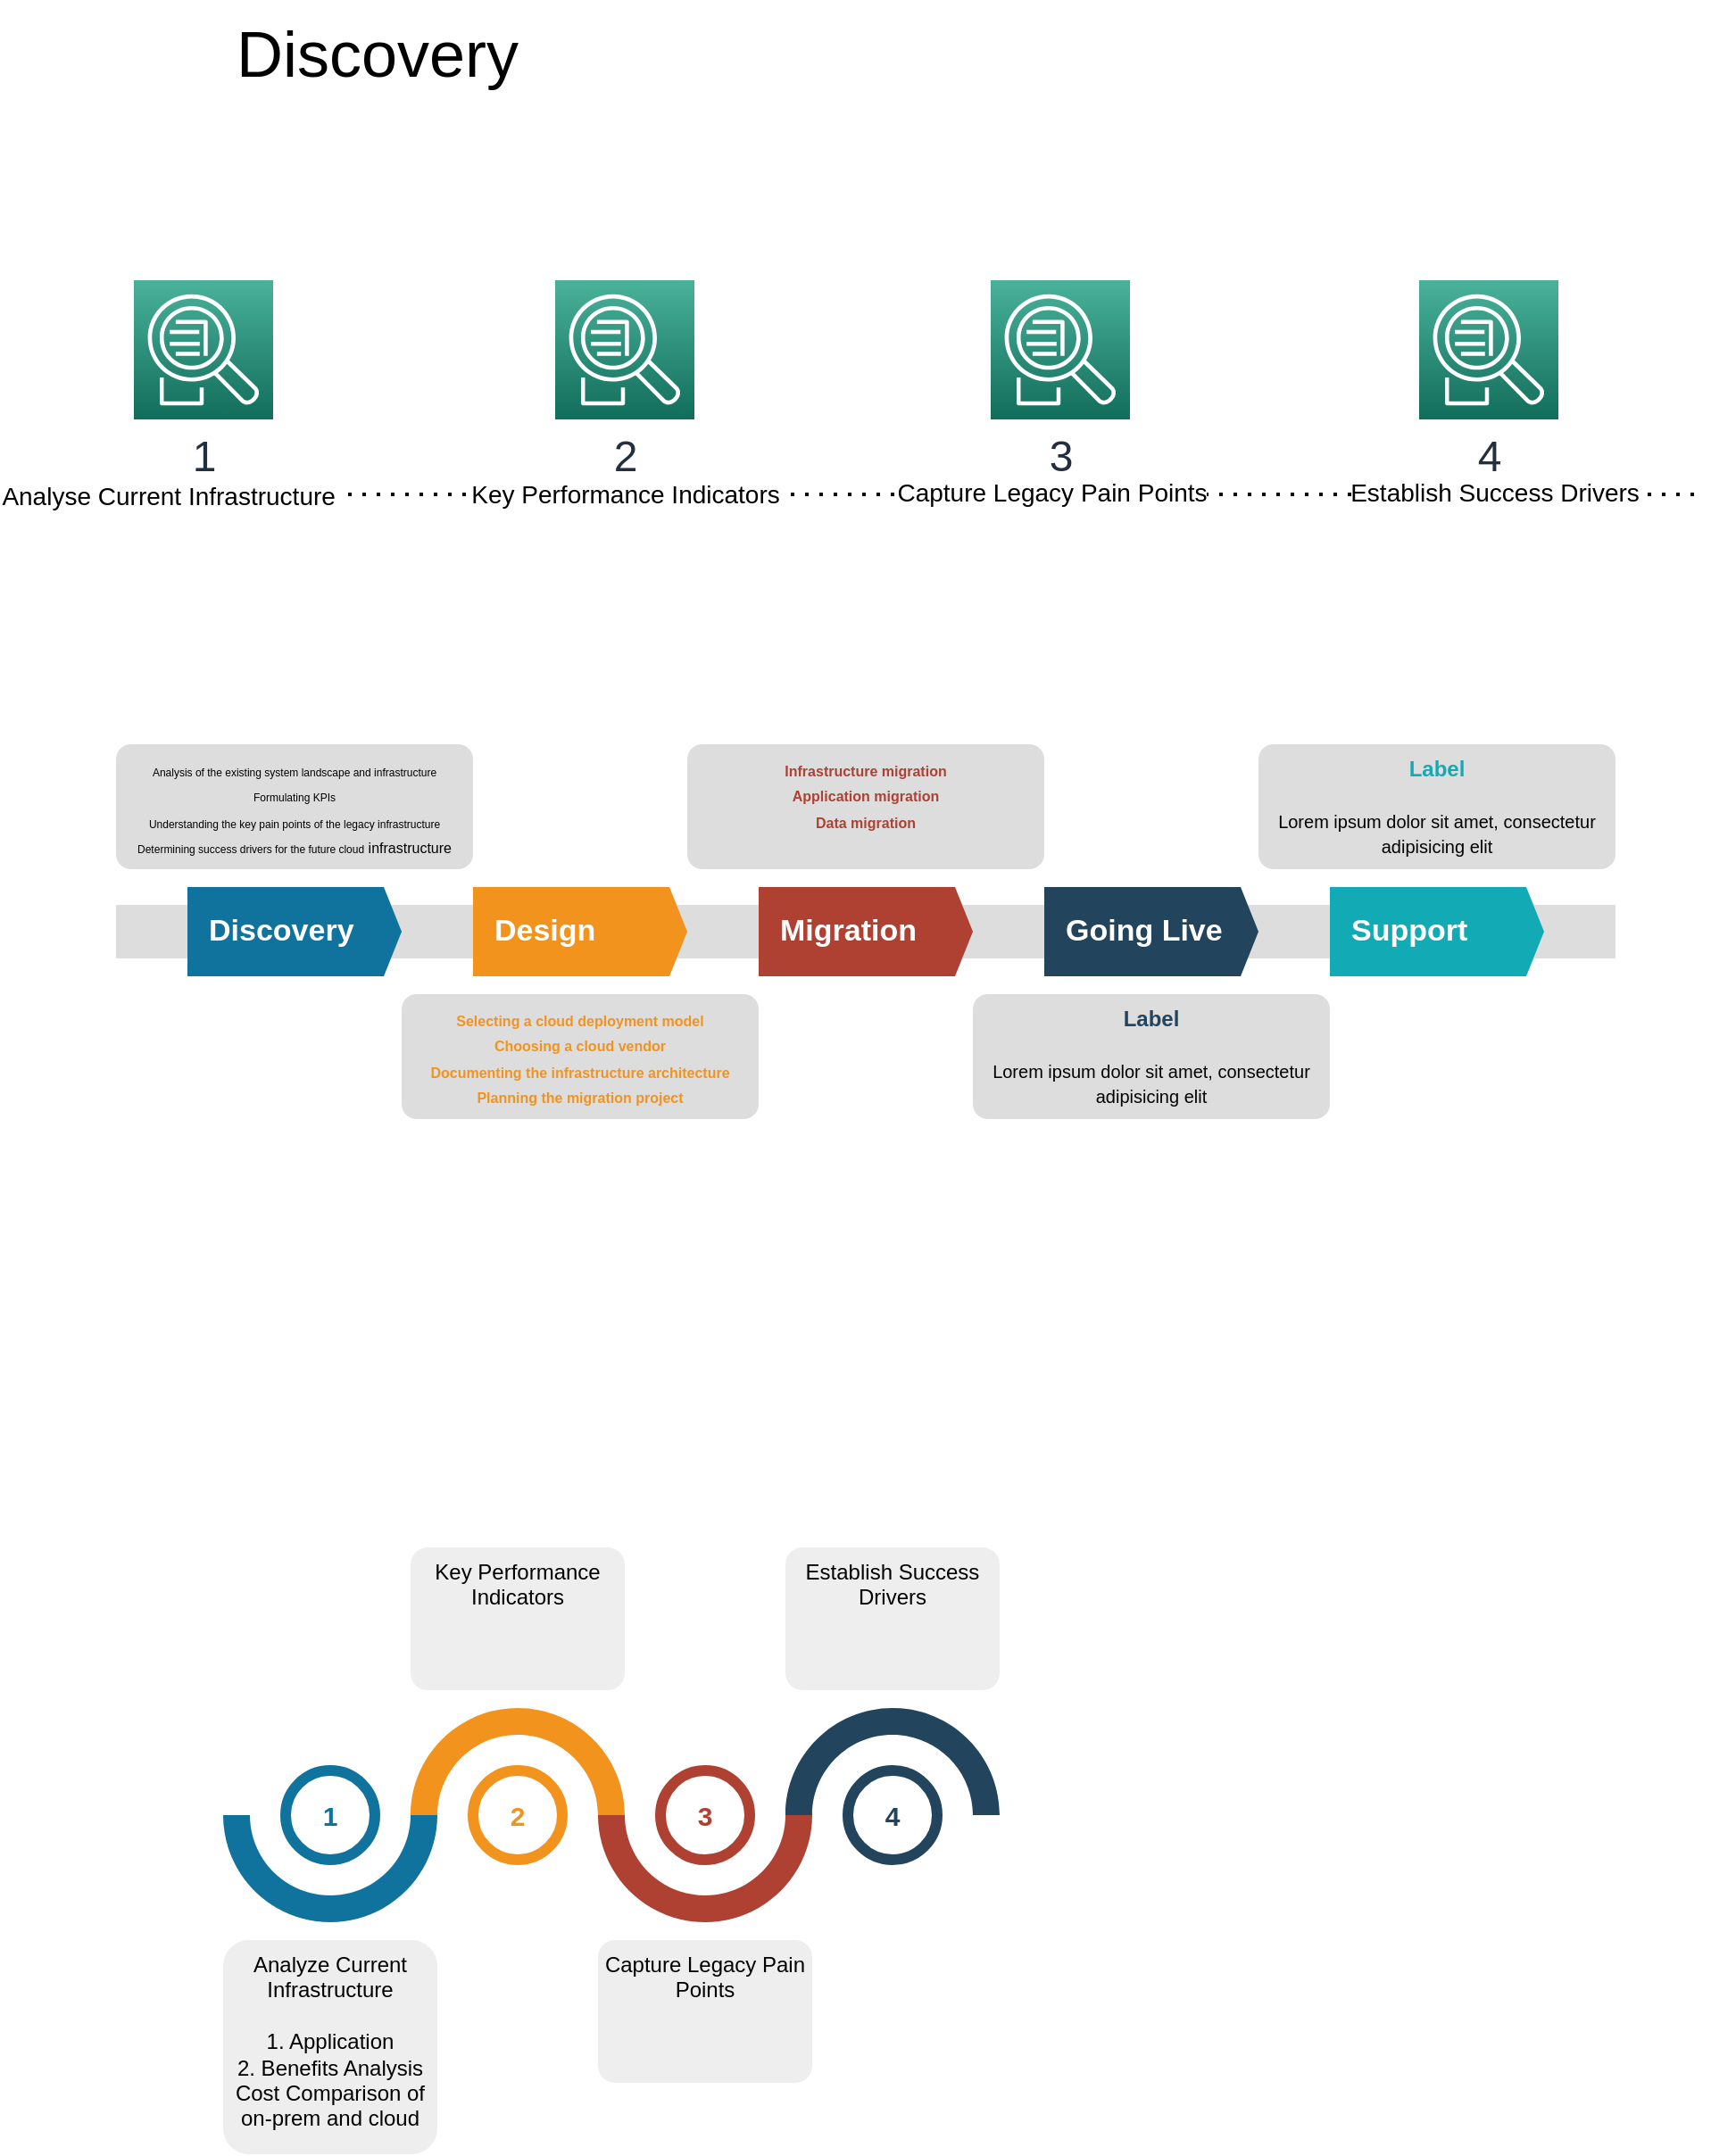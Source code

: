 <mxfile version="21.3.6" type="github">
  <diagram name="Page-1" id="08llDU7-NNFUK5n5-dFt">
    <mxGraphModel dx="1712" dy="365" grid="1" gridSize="10" guides="1" tooltips="1" connect="1" arrows="1" fold="1" page="1" pageScale="1" pageWidth="850" pageHeight="1100" math="0" shadow="0">
      <root>
        <mxCell id="0" />
        <mxCell id="1" parent="0" />
        <mxCell id="CVsHEPzQVZDRSIb1Mj-s-2" value="&lt;font style=&quot;font-size: 24px;&quot;&gt;1&lt;/font&gt;" style="sketch=0;points=[[0,0,0],[0.25,0,0],[0.5,0,0],[0.75,0,0],[1,0,0],[0,1,0],[0.25,1,0],[0.5,1,0],[0.75,1,0],[1,1,0],[0,0.25,0],[0,0.5,0],[0,0.75,0],[1,0.25,0],[1,0.5,0],[1,0.75,0]];outlineConnect=0;fontColor=#232F3E;gradientColor=#4AB29A;gradientDirection=north;fillColor=#116D5B;strokeColor=#ffffff;dashed=0;verticalLabelPosition=bottom;verticalAlign=top;align=center;html=1;fontSize=12;fontStyle=0;aspect=fixed;shape=mxgraph.aws4.resourceIcon;resIcon=mxgraph.aws4.application_discovery_service;" vertex="1" parent="1">
          <mxGeometry x="-40" y="160" width="78" height="78" as="geometry" />
        </mxCell>
        <mxCell id="CVsHEPzQVZDRSIb1Mj-s-3" value="&lt;font style=&quot;font-size: 24px;&quot;&gt;2&lt;/font&gt;" style="sketch=0;points=[[0,0,0],[0.25,0,0],[0.5,0,0],[0.75,0,0],[1,0,0],[0,1,0],[0.25,1,0],[0.5,1,0],[0.75,1,0],[1,1,0],[0,0.25,0],[0,0.5,0],[0,0.75,0],[1,0.25,0],[1,0.5,0],[1,0.75,0]];outlineConnect=0;fontColor=#232F3E;gradientColor=#4AB29A;gradientDirection=north;fillColor=#116D5B;strokeColor=#ffffff;dashed=0;verticalLabelPosition=bottom;verticalAlign=top;align=center;html=1;fontSize=12;fontStyle=0;aspect=fixed;shape=mxgraph.aws4.resourceIcon;resIcon=mxgraph.aws4.application_discovery_service;" vertex="1" parent="1">
          <mxGeometry x="196" y="160" width="78" height="78" as="geometry" />
        </mxCell>
        <mxCell id="CVsHEPzQVZDRSIb1Mj-s-4" value="&lt;font style=&quot;font-size: 24px;&quot;&gt;3&lt;/font&gt;" style="sketch=0;points=[[0,0,0],[0.25,0,0],[0.5,0,0],[0.75,0,0],[1,0,0],[0,1,0],[0.25,1,0],[0.5,1,0],[0.75,1,0],[1,1,0],[0,0.25,0],[0,0.5,0],[0,0.75,0],[1,0.25,0],[1,0.5,0],[1,0.75,0]];outlineConnect=0;fontColor=#232F3E;gradientColor=#4AB29A;gradientDirection=north;fillColor=#116D5B;strokeColor=#ffffff;dashed=0;verticalLabelPosition=bottom;verticalAlign=top;align=center;html=1;fontSize=12;fontStyle=0;aspect=fixed;shape=mxgraph.aws4.resourceIcon;resIcon=mxgraph.aws4.application_discovery_service;" vertex="1" parent="1">
          <mxGeometry x="440" y="160" width="78" height="78" as="geometry" />
        </mxCell>
        <mxCell id="CVsHEPzQVZDRSIb1Mj-s-5" value="&lt;font style=&quot;font-size: 24px;&quot;&gt;4&lt;/font&gt;" style="sketch=0;points=[[0,0,0],[0.25,0,0],[0.5,0,0],[0.75,0,0],[1,0,0],[0,1,0],[0.25,1,0],[0.5,1,0],[0.75,1,0],[1,1,0],[0,0.25,0],[0,0.5,0],[0,0.75,0],[1,0.25,0],[1,0.5,0],[1,0.75,0]];outlineConnect=0;fontColor=#232F3E;gradientColor=#4AB29A;gradientDirection=north;fillColor=#116D5B;strokeColor=#ffffff;dashed=0;verticalLabelPosition=bottom;verticalAlign=top;align=center;html=1;fontSize=12;fontStyle=0;aspect=fixed;shape=mxgraph.aws4.resourceIcon;resIcon=mxgraph.aws4.application_discovery_service;" vertex="1" parent="1">
          <mxGeometry x="680" y="160" width="78" height="78" as="geometry" />
        </mxCell>
        <mxCell id="CVsHEPzQVZDRSIb1Mj-s-17" value="&lt;font style=&quot;font-size: 36px;&quot;&gt;Discovery&amp;nbsp;&lt;/font&gt;" style="text;html=1;align=center;verticalAlign=middle;resizable=0;points=[];autosize=1;strokeColor=none;fillColor=none;" vertex="1" parent="1">
          <mxGeometry x="6" y="3" width="190" height="60" as="geometry" />
        </mxCell>
        <mxCell id="CVsHEPzQVZDRSIb1Mj-s-18" value="" style="endArrow=none;dashed=1;html=1;dashPattern=1 3;strokeWidth=2;rounded=0;" edge="1" parent="1">
          <mxGeometry width="50" height="50" relative="1" as="geometry">
            <mxPoint x="-80" y="280" as="sourcePoint" />
            <mxPoint x="840" y="280" as="targetPoint" />
          </mxGeometry>
        </mxCell>
        <mxCell id="CVsHEPzQVZDRSIb1Mj-s-19" value="&lt;font style=&quot;font-size: 14px;&quot;&gt;Analyse Current Infrastructure&amp;nbsp;&lt;/font&gt;" style="edgeLabel;html=1;align=center;verticalAlign=middle;resizable=0;points=[];" vertex="1" connectable="0" parent="CVsHEPzQVZDRSIb1Mj-s-18">
          <mxGeometry x="-0.869" y="-1" relative="1" as="geometry">
            <mxPoint as="offset" />
          </mxGeometry>
        </mxCell>
        <mxCell id="CVsHEPzQVZDRSIb1Mj-s-20" value="&lt;font style=&quot;font-size: 14px;&quot;&gt;Key Performance Indicators&lt;/font&gt;" style="edgeLabel;html=1;align=center;verticalAlign=middle;resizable=0;points=[];" vertex="1" connectable="0" parent="CVsHEPzQVZDRSIb1Mj-s-18">
          <mxGeometry x="-0.35" y="3" relative="1" as="geometry">
            <mxPoint x="16" y="3" as="offset" />
          </mxGeometry>
        </mxCell>
        <mxCell id="CVsHEPzQVZDRSIb1Mj-s-22" value="&lt;font style=&quot;font-size: 14px;&quot;&gt;Capture Legacy Pain Points&lt;/font&gt;" style="edgeLabel;html=1;align=center;verticalAlign=middle;resizable=0;points=[];" vertex="1" connectable="0" parent="CVsHEPzQVZDRSIb1Mj-s-18">
          <mxGeometry x="0.204" y="1" relative="1" as="geometry">
            <mxPoint as="offset" />
          </mxGeometry>
        </mxCell>
        <mxCell id="CVsHEPzQVZDRSIb1Mj-s-23" value="&lt;font style=&quot;font-size: 14px;&quot;&gt;Establish Success Drivers&lt;/font&gt;" style="edgeLabel;html=1;align=center;verticalAlign=middle;resizable=0;points=[];" vertex="1" connectable="0" parent="CVsHEPzQVZDRSIb1Mj-s-18">
          <mxGeometry x="0.743" y="1" relative="1" as="geometry">
            <mxPoint as="offset" />
          </mxGeometry>
        </mxCell>
        <mxCell id="CVsHEPzQVZDRSIb1Mj-s-41" value="" style="verticalLabelPosition=bottom;verticalAlign=top;html=1;shape=mxgraph.basic.partConcEllipse;startAngle=0.25;endAngle=0.75;arcWidth=0.25;fillColor=#10739E;strokeColor=none;" vertex="1" parent="1">
          <mxGeometry x="10" y="960" width="120" height="120" as="geometry" />
        </mxCell>
        <mxCell id="CVsHEPzQVZDRSIb1Mj-s-42" value="" style="verticalLabelPosition=bottom;verticalAlign=top;html=1;shape=mxgraph.basic.partConcEllipse;startAngle=0.75;endAngle=0.25;arcWidth=0.25;fillColor=#F2931E;strokeColor=none;" vertex="1" parent="1">
          <mxGeometry x="115" y="960" width="120" height="120" as="geometry" />
        </mxCell>
        <mxCell id="CVsHEPzQVZDRSIb1Mj-s-43" value="" style="verticalLabelPosition=bottom;verticalAlign=top;html=1;shape=mxgraph.basic.partConcEllipse;startAngle=0.25;endAngle=0.75;arcWidth=0.25;fillColor=#AE4132;strokeColor=none;" vertex="1" parent="1">
          <mxGeometry x="220" y="960" width="120" height="120" as="geometry" />
        </mxCell>
        <mxCell id="CVsHEPzQVZDRSIb1Mj-s-44" value="" style="verticalLabelPosition=bottom;verticalAlign=top;html=1;shape=mxgraph.basic.partConcEllipse;startAngle=0.75;endAngle=0.25;arcWidth=0.25;fillColor=#23445D;strokeColor=none;" vertex="1" parent="1">
          <mxGeometry x="325" y="960" width="120" height="120" as="geometry" />
        </mxCell>
        <mxCell id="CVsHEPzQVZDRSIb1Mj-s-46" value="1" style="shape=ellipse;strokeWidth=6;strokeColor=#10739E;fontSize=15;html=1;whiteSpace=wrap;fontStyle=1;fontColor=#10739E;" vertex="1" parent="1">
          <mxGeometry x="45" y="995" width="50" height="50" as="geometry" />
        </mxCell>
        <mxCell id="CVsHEPzQVZDRSIb1Mj-s-47" value="2" style="shape=ellipse;strokeWidth=6;strokeColor=#F2931E;fontSize=15;html=1;whiteSpace=wrap;fontStyle=1;fontColor=#F2931E;" vertex="1" parent="1">
          <mxGeometry x="150" y="995" width="50" height="50" as="geometry" />
        </mxCell>
        <mxCell id="CVsHEPzQVZDRSIb1Mj-s-48" value="3" style="shape=ellipse;strokeWidth=6;strokeColor=#AE4132;fontSize=15;html=1;whiteSpace=wrap;fontStyle=1;fontColor=#AE4132;" vertex="1" parent="1">
          <mxGeometry x="255" y="995" width="50" height="50" as="geometry" />
        </mxCell>
        <mxCell id="CVsHEPzQVZDRSIb1Mj-s-49" value="4" style="shape=ellipse;strokeWidth=6;strokeColor=#23445D;fontSize=15;html=1;whiteSpace=wrap;fontStyle=1;fontColor=#23445D;" vertex="1" parent="1">
          <mxGeometry x="360" y="995" width="50" height="50" as="geometry" />
        </mxCell>
        <mxCell id="CVsHEPzQVZDRSIb1Mj-s-51" value="Analyze Current Infrastructure&lt;br&gt;&lt;br&gt;1. Application&lt;br&gt;2. Benefits Analysis&lt;br&gt;Cost Comparison of on-prem and cloud&lt;br&gt;" style="rounded=1;strokeColor=none;fillColor=#EEEEEE;align=center;arcSize=12;verticalAlign=top;whiteSpace=wrap;html=1;fontSize=12;" vertex="1" parent="1">
          <mxGeometry x="10" y="1090" width="120" height="120" as="geometry" />
        </mxCell>
        <mxCell id="CVsHEPzQVZDRSIb1Mj-s-52" value="Key Performance Indicators" style="rounded=1;strokeColor=none;fillColor=#EEEEEE;align=center;arcSize=12;verticalAlign=top;whiteSpace=wrap;html=1;fontSize=12;" vertex="1" parent="1">
          <mxGeometry x="115" y="870" width="120" height="80" as="geometry" />
        </mxCell>
        <mxCell id="CVsHEPzQVZDRSIb1Mj-s-53" value="Capture Legacy Pain Points" style="rounded=1;strokeColor=none;fillColor=#EEEEEE;align=center;arcSize=12;verticalAlign=top;whiteSpace=wrap;html=1;fontSize=12;" vertex="1" parent="1">
          <mxGeometry x="220" y="1090" width="120" height="80" as="geometry" />
        </mxCell>
        <mxCell id="CVsHEPzQVZDRSIb1Mj-s-54" value="Establish Success Drivers" style="rounded=1;strokeColor=none;fillColor=#EEEEEE;align=center;arcSize=12;verticalAlign=top;whiteSpace=wrap;html=1;fontSize=12;" vertex="1" parent="1">
          <mxGeometry x="325" y="870" width="120" height="80" as="geometry" />
        </mxCell>
        <mxCell id="CVsHEPzQVZDRSIb1Mj-s-70" value="" style="fillColor=#dddddd;rounded=0;strokeColor=none;" vertex="1" parent="1">
          <mxGeometry x="-50" y="510" width="840" height="30" as="geometry" />
        </mxCell>
        <mxCell id="CVsHEPzQVZDRSIb1Mj-s-71" value="Discovery" style="shape=mxgraph.infographic.ribbonSimple;notch1=0;notch2=10;notch=0;html=1;fillColor=#10739E;strokeColor=none;shadow=0;fontSize=17;fontColor=#FFFFFF;align=left;spacingLeft=10;fontStyle=1;whiteSpace=wrap;" vertex="1" parent="1">
          <mxGeometry x="-10" y="500" width="120" height="50" as="geometry" />
        </mxCell>
        <mxCell id="CVsHEPzQVZDRSIb1Mj-s-72" value="Design&amp;nbsp;" style="shape=mxgraph.infographic.ribbonSimple;notch1=0;notch2=10;notch=0;html=1;fillColor=#F2931E;strokeColor=none;shadow=0;fontSize=17;fontColor=#FFFFFF;align=left;spacingLeft=10;fontStyle=1;whiteSpace=wrap;" vertex="1" parent="1">
          <mxGeometry x="150" y="500" width="120" height="50" as="geometry" />
        </mxCell>
        <mxCell id="CVsHEPzQVZDRSIb1Mj-s-73" value="Migration" style="shape=mxgraph.infographic.ribbonSimple;notch1=0;notch2=10;notch=0;html=1;fillColor=#AE4132;strokeColor=none;shadow=0;fontSize=17;fontColor=#FFFFFF;align=left;spacingLeft=10;fontStyle=1;whiteSpace=wrap;" vertex="1" parent="1">
          <mxGeometry x="310" y="500" width="120" height="50" as="geometry" />
        </mxCell>
        <mxCell id="CVsHEPzQVZDRSIb1Mj-s-74" value="Going Live&amp;nbsp;" style="shape=mxgraph.infographic.ribbonSimple;notch1=0;notch2=10;notch=0;html=1;fillColor=#23445D;strokeColor=none;shadow=0;fontSize=17;fontColor=#FFFFFF;align=left;spacingLeft=10;fontStyle=1;whiteSpace=wrap;" vertex="1" parent="1">
          <mxGeometry x="470" y="500" width="120" height="50" as="geometry" />
        </mxCell>
        <mxCell id="CVsHEPzQVZDRSIb1Mj-s-75" value="Support" style="shape=mxgraph.infographic.ribbonSimple;notch1=0;notch2=10;notch=0;html=1;fillColor=#12AAB5;strokeColor=none;shadow=0;fontSize=17;fontColor=#FFFFFF;align=left;spacingLeft=10;fontStyle=1;whiteSpace=wrap;" vertex="1" parent="1">
          <mxGeometry x="630" y="500" width="120" height="50" as="geometry" />
        </mxCell>
        <mxCell id="CVsHEPzQVZDRSIb1Mj-s-76" value="&lt;font style=&quot;&quot;&gt;&lt;font style=&quot;&quot;&gt;&lt;font style=&quot;font-size: 6px;&quot;&gt;&lt;font style=&quot;&quot;&gt;Analysis of the existing system landscape and infrastructure&lt;br&gt;Formulating KPIs&lt;br&gt;&lt;/font&gt;&lt;font style=&quot;&quot;&gt;Understanding the key pain points of the legacy infrastructure&lt;br&gt;&lt;/font&gt;&lt;/font&gt;&lt;font style=&quot;&quot;&gt;&lt;font style=&quot;font-size: 6px;&quot;&gt;Determining success drivers for the future cloud&lt;/font&gt;&lt;span style=&quot;font-size: 8px;&quot;&gt; infrastructure&lt;/span&gt;&lt;/font&gt;&lt;/font&gt;&lt;br&gt;&lt;/font&gt;" style="rounded=1;strokeColor=none;fillColor=#DDDDDD;align=center;arcSize=12;verticalAlign=top;whiteSpace=wrap;html=1;fontSize=12;" vertex="1" parent="1">
          <mxGeometry x="-50" y="420" width="200" height="70" as="geometry" />
        </mxCell>
        <mxCell id="CVsHEPzQVZDRSIb1Mj-s-77" value="&lt;div&gt;&lt;font style=&quot;font-size: 8px;&quot; color=&quot;#f2931e&quot;&gt;&lt;b style=&quot;&quot;&gt;Selecting a cloud deployment model&lt;/b&gt;&lt;/font&gt;&lt;/div&gt;&lt;div&gt;&lt;font style=&quot;font-size: 8px;&quot; color=&quot;#f2931e&quot;&gt;&lt;b&gt;Choosing a cloud vendor&lt;/b&gt;&lt;/font&gt;&lt;/div&gt;&lt;div&gt;&lt;font style=&quot;font-size: 8px;&quot; color=&quot;#f2931e&quot;&gt;&lt;b&gt;Documenting the infrastructure architecture&lt;/b&gt;&lt;/font&gt;&lt;/div&gt;&lt;div&gt;&lt;font style=&quot;font-size: 8px;&quot; color=&quot;#f2931e&quot;&gt;&lt;b style=&quot;&quot;&gt;Planning the migration project&lt;/b&gt;&lt;/font&gt;&lt;/div&gt;" style="rounded=1;strokeColor=none;fillColor=#DDDDDD;align=center;arcSize=12;verticalAlign=top;whiteSpace=wrap;html=1;fontSize=12;" vertex="1" parent="1">
          <mxGeometry x="110" y="560" width="200" height="70" as="geometry" />
        </mxCell>
        <mxCell id="CVsHEPzQVZDRSIb1Mj-s-78" value="&lt;div&gt;&lt;font style=&quot;font-size: 8px;&quot; color=&quot;#ae4132&quot;&gt;&lt;b&gt;Infrastructure migration&lt;/b&gt;&lt;/font&gt;&lt;/div&gt;&lt;div&gt;&lt;font style=&quot;font-size: 8px;&quot; color=&quot;#ae4132&quot;&gt;&lt;b&gt;Application migration&lt;/b&gt;&lt;/font&gt;&lt;/div&gt;&lt;div&gt;&lt;font style=&quot;font-size: 8px;&quot; color=&quot;#ae4132&quot;&gt;&lt;b&gt;Data migration&lt;/b&gt;&lt;/font&gt;&lt;/div&gt;" style="rounded=1;strokeColor=none;fillColor=#DDDDDD;align=center;arcSize=12;verticalAlign=top;whiteSpace=wrap;html=1;fontSize=12;" vertex="1" parent="1">
          <mxGeometry x="270" y="420" width="200" height="70" as="geometry" />
        </mxCell>
        <mxCell id="CVsHEPzQVZDRSIb1Mj-s-79" value="&lt;font style=&quot;font-size: 10px&quot;&gt;&lt;font style=&quot;font-size: 12px&quot; color=&quot;#23445D&quot;&gt;&lt;b&gt;Label&lt;/b&gt;&lt;/font&gt;&lt;br&gt;&lt;br&gt;&lt;font size=&quot;1&quot;&gt;Lorem ipsum dolor sit amet, consectetur adipisicing elit&lt;/font&gt;&lt;/font&gt;" style="rounded=1;strokeColor=none;fillColor=#DDDDDD;align=center;arcSize=12;verticalAlign=top;whiteSpace=wrap;html=1;fontSize=12;" vertex="1" parent="1">
          <mxGeometry x="430" y="560" width="200" height="70" as="geometry" />
        </mxCell>
        <mxCell id="CVsHEPzQVZDRSIb1Mj-s-80" value="&lt;font style=&quot;font-size: 10px&quot;&gt;&lt;font style=&quot;font-size: 12px&quot; color=&quot;#12AAB5&quot;&gt;&lt;b&gt;Label&lt;/b&gt;&lt;/font&gt;&lt;br&gt;&lt;br&gt;&lt;font size=&quot;1&quot;&gt;Lorem ipsum dolor sit amet, consectetur adipisicing elit&lt;/font&gt;&lt;/font&gt;" style="rounded=1;strokeColor=none;fillColor=#DDDDDD;align=center;arcSize=12;verticalAlign=top;whiteSpace=wrap;html=1;fontSize=12;" vertex="1" parent="1">
          <mxGeometry x="590" y="420" width="200" height="70" as="geometry" />
        </mxCell>
      </root>
    </mxGraphModel>
  </diagram>
</mxfile>
